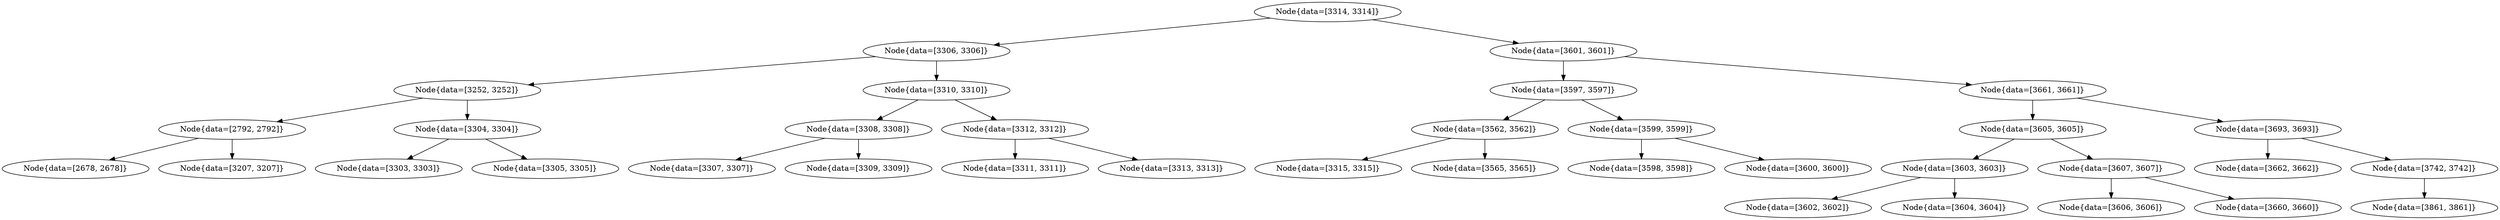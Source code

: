 digraph G{
2114777037 [label="Node{data=[3314, 3314]}"]
2114777037 -> 1438418297
1438418297 [label="Node{data=[3306, 3306]}"]
1438418297 -> 1414408390
1414408390 [label="Node{data=[3252, 3252]}"]
1414408390 -> 2043191510
2043191510 [label="Node{data=[2792, 2792]}"]
2043191510 -> 1612929701
1612929701 [label="Node{data=[2678, 2678]}"]
2043191510 -> 1367710869
1367710869 [label="Node{data=[3207, 3207]}"]
1414408390 -> 1948817019
1948817019 [label="Node{data=[3304, 3304]}"]
1948817019 -> 1222264376
1222264376 [label="Node{data=[3303, 3303]}"]
1948817019 -> 852937716
852937716 [label="Node{data=[3305, 3305]}"]
1438418297 -> 1330284559
1330284559 [label="Node{data=[3310, 3310]}"]
1330284559 -> 2145473747
2145473747 [label="Node{data=[3308, 3308]}"]
2145473747 -> 1703949969
1703949969 [label="Node{data=[3307, 3307]}"]
2145473747 -> 1629341884
1629341884 [label="Node{data=[3309, 3309]}"]
1330284559 -> 2047618656
2047618656 [label="Node{data=[3312, 3312]}"]
2047618656 -> 255769150
255769150 [label="Node{data=[3311, 3311]}"]
2047618656 -> 1803432438
1803432438 [label="Node{data=[3313, 3313]}"]
2114777037 -> 1680432141
1680432141 [label="Node{data=[3601, 3601]}"]
1680432141 -> 2144145862
2144145862 [label="Node{data=[3597, 3597]}"]
2144145862 -> 89701195
89701195 [label="Node{data=[3562, 3562]}"]
89701195 -> 531876759
531876759 [label="Node{data=[3315, 3315]}"]
89701195 -> 835990872
835990872 [label="Node{data=[3565, 3565]}"]
2144145862 -> 645939589
645939589 [label="Node{data=[3599, 3599]}"]
645939589 -> 1724003581
1724003581 [label="Node{data=[3598, 3598]}"]
645939589 -> 1739367617
1739367617 [label="Node{data=[3600, 3600]}"]
1680432141 -> 2009215897
2009215897 [label="Node{data=[3661, 3661]}"]
2009215897 -> 1407895693
1407895693 [label="Node{data=[3605, 3605]}"]
1407895693 -> 620264401
620264401 [label="Node{data=[3603, 3603]}"]
620264401 -> 653285667
653285667 [label="Node{data=[3602, 3602]}"]
620264401 -> 1078519967
1078519967 [label="Node{data=[3604, 3604]}"]
1407895693 -> 1172565691
1172565691 [label="Node{data=[3607, 3607]}"]
1172565691 -> 572666661
572666661 [label="Node{data=[3606, 3606]}"]
1172565691 -> 104816387
104816387 [label="Node{data=[3660, 3660]}"]
2009215897 -> 20206411
20206411 [label="Node{data=[3693, 3693]}"]
20206411 -> 1543037920
1543037920 [label="Node{data=[3662, 3662]}"]
20206411 -> 1760581793
1760581793 [label="Node{data=[3742, 3742]}"]
1760581793 -> 340514299
340514299 [label="Node{data=[3861, 3861]}"]
}